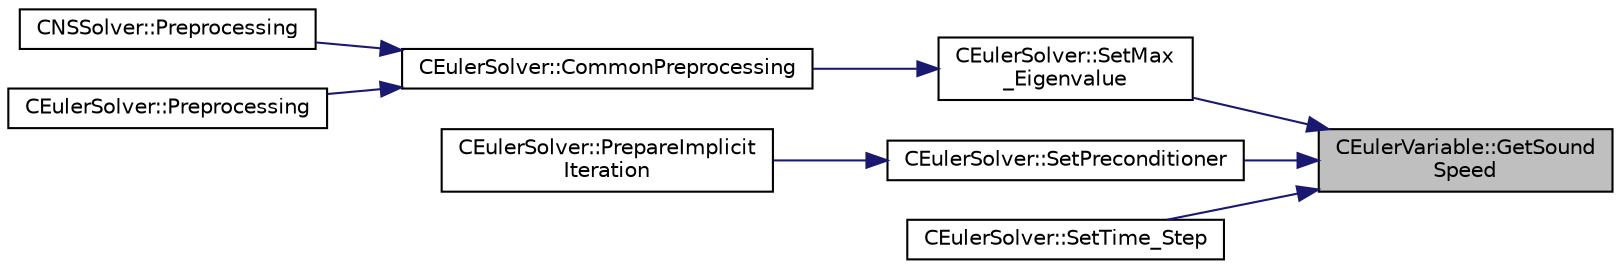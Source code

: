 digraph "CEulerVariable::GetSoundSpeed"
{
 // LATEX_PDF_SIZE
  edge [fontname="Helvetica",fontsize="10",labelfontname="Helvetica",labelfontsize="10"];
  node [fontname="Helvetica",fontsize="10",shape=record];
  rankdir="RL";
  Node1 [label="CEulerVariable::GetSound\lSpeed",height=0.2,width=0.4,color="black", fillcolor="grey75", style="filled", fontcolor="black",tooltip="Get the speed of the sound."];
  Node1 -> Node2 [dir="back",color="midnightblue",fontsize="10",style="solid",fontname="Helvetica"];
  Node2 [label="CEulerSolver::SetMax\l_Eigenvalue",height=0.2,width=0.4,color="black", fillcolor="white", style="filled",URL="$classCEulerSolver.html#ab1d1a9cf835e4fa232711959f7768be3",tooltip="Compute the max eigenvalue."];
  Node2 -> Node3 [dir="back",color="midnightblue",fontsize="10",style="solid",fontname="Helvetica"];
  Node3 [label="CEulerSolver::CommonPreprocessing",height=0.2,width=0.4,color="black", fillcolor="white", style="filled",URL="$classCEulerSolver.html#a0d6f93feba8d6aad18edf3594213042b",tooltip="Preprocessing actions common to the Euler and NS solvers."];
  Node3 -> Node4 [dir="back",color="midnightblue",fontsize="10",style="solid",fontname="Helvetica"];
  Node4 [label="CNSSolver::Preprocessing",height=0.2,width=0.4,color="black", fillcolor="white", style="filled",URL="$classCNSSolver.html#af83e7cb773797239cdc98fc4d202d32f",tooltip="Restart residual and compute gradients."];
  Node3 -> Node5 [dir="back",color="midnightblue",fontsize="10",style="solid",fontname="Helvetica"];
  Node5 [label="CEulerSolver::Preprocessing",height=0.2,width=0.4,color="black", fillcolor="white", style="filled",URL="$classCEulerSolver.html#ab08b6aa95648e7ab973f9f247fe54b31",tooltip="Compute primitive variables and their gradients."];
  Node1 -> Node6 [dir="back",color="midnightblue",fontsize="10",style="solid",fontname="Helvetica"];
  Node6 [label="CEulerSolver::SetPreconditioner",height=0.2,width=0.4,color="black", fillcolor="white", style="filled",URL="$classCEulerSolver.html#a0c511d1e0a149308c0efffa9e6b9db85",tooltip="Compute the preconditioner for convergence acceleration by Roe-Turkel method."];
  Node6 -> Node7 [dir="back",color="midnightblue",fontsize="10",style="solid",fontname="Helvetica"];
  Node7 [label="CEulerSolver::PrepareImplicit\lIteration",height=0.2,width=0.4,color="black", fillcolor="white", style="filled",URL="$classCEulerSolver.html#afd623280ddc50fbc59b7ddcc9e638217",tooltip="Prepare an implicit iteration."];
  Node1 -> Node8 [dir="back",color="midnightblue",fontsize="10",style="solid",fontname="Helvetica"];
  Node8 [label="CEulerSolver::SetTime_Step",height=0.2,width=0.4,color="black", fillcolor="white", style="filled",URL="$classCEulerSolver.html#a8b5cd9b0e0e01824888f647dcfbf6988",tooltip="Compute the time step for solving the Euler equations."];
}

